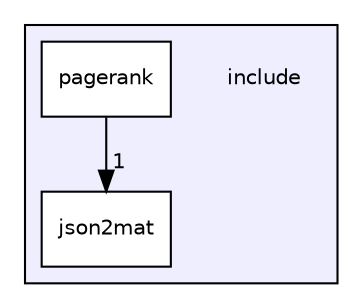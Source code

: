 digraph "include" {
  compound=true
  node [ fontsize="10", fontname="Helvetica"];
  edge [ labelfontsize="10", labelfontname="Helvetica"];
  subgraph clusterdir_d44c64559bbebec7f509842c48db8b23 {
    graph [ bgcolor="#eeeeff", pencolor="black", label="" URL="dir_d44c64559bbebec7f509842c48db8b23.html"];
    dir_d44c64559bbebec7f509842c48db8b23 [shape=plaintext label="include"];
    dir_a0299618b49a9d5a364bfd17779fcdfc [shape=box label="json2mat" color="black" fillcolor="white" style="filled" URL="dir_a0299618b49a9d5a364bfd17779fcdfc.html"];
    dir_fcb4fb62a8205f74db446b6c4c1eb152 [shape=box label="pagerank" color="black" fillcolor="white" style="filled" URL="dir_fcb4fb62a8205f74db446b6c4c1eb152.html"];
  }
  dir_fcb4fb62a8205f74db446b6c4c1eb152->dir_a0299618b49a9d5a364bfd17779fcdfc [headlabel="1", labeldistance=1.5 headhref="dir_000002_000001.html"];
}
